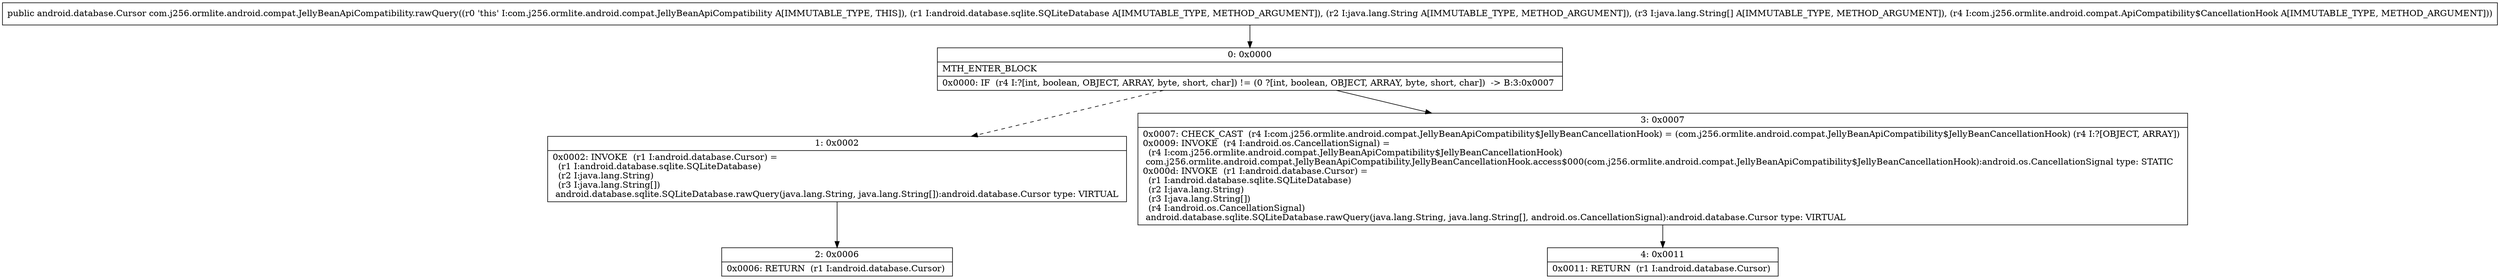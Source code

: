 digraph "CFG forcom.j256.ormlite.android.compat.JellyBeanApiCompatibility.rawQuery(Landroid\/database\/sqlite\/SQLiteDatabase;Ljava\/lang\/String;[Ljava\/lang\/String;Lcom\/j256\/ormlite\/android\/compat\/ApiCompatibility$CancellationHook;)Landroid\/database\/Cursor;" {
Node_0 [shape=record,label="{0\:\ 0x0000|MTH_ENTER_BLOCK\l|0x0000: IF  (r4 I:?[int, boolean, OBJECT, ARRAY, byte, short, char]) != (0 ?[int, boolean, OBJECT, ARRAY, byte, short, char])  \-\> B:3:0x0007 \l}"];
Node_1 [shape=record,label="{1\:\ 0x0002|0x0002: INVOKE  (r1 I:android.database.Cursor) = \l  (r1 I:android.database.sqlite.SQLiteDatabase)\l  (r2 I:java.lang.String)\l  (r3 I:java.lang.String[])\l android.database.sqlite.SQLiteDatabase.rawQuery(java.lang.String, java.lang.String[]):android.database.Cursor type: VIRTUAL \l}"];
Node_2 [shape=record,label="{2\:\ 0x0006|0x0006: RETURN  (r1 I:android.database.Cursor) \l}"];
Node_3 [shape=record,label="{3\:\ 0x0007|0x0007: CHECK_CAST  (r4 I:com.j256.ormlite.android.compat.JellyBeanApiCompatibility$JellyBeanCancellationHook) = (com.j256.ormlite.android.compat.JellyBeanApiCompatibility$JellyBeanCancellationHook) (r4 I:?[OBJECT, ARRAY]) \l0x0009: INVOKE  (r4 I:android.os.CancellationSignal) = \l  (r4 I:com.j256.ormlite.android.compat.JellyBeanApiCompatibility$JellyBeanCancellationHook)\l com.j256.ormlite.android.compat.JellyBeanApiCompatibility.JellyBeanCancellationHook.access$000(com.j256.ormlite.android.compat.JellyBeanApiCompatibility$JellyBeanCancellationHook):android.os.CancellationSignal type: STATIC \l0x000d: INVOKE  (r1 I:android.database.Cursor) = \l  (r1 I:android.database.sqlite.SQLiteDatabase)\l  (r2 I:java.lang.String)\l  (r3 I:java.lang.String[])\l  (r4 I:android.os.CancellationSignal)\l android.database.sqlite.SQLiteDatabase.rawQuery(java.lang.String, java.lang.String[], android.os.CancellationSignal):android.database.Cursor type: VIRTUAL \l}"];
Node_4 [shape=record,label="{4\:\ 0x0011|0x0011: RETURN  (r1 I:android.database.Cursor) \l}"];
MethodNode[shape=record,label="{public android.database.Cursor com.j256.ormlite.android.compat.JellyBeanApiCompatibility.rawQuery((r0 'this' I:com.j256.ormlite.android.compat.JellyBeanApiCompatibility A[IMMUTABLE_TYPE, THIS]), (r1 I:android.database.sqlite.SQLiteDatabase A[IMMUTABLE_TYPE, METHOD_ARGUMENT]), (r2 I:java.lang.String A[IMMUTABLE_TYPE, METHOD_ARGUMENT]), (r3 I:java.lang.String[] A[IMMUTABLE_TYPE, METHOD_ARGUMENT]), (r4 I:com.j256.ormlite.android.compat.ApiCompatibility$CancellationHook A[IMMUTABLE_TYPE, METHOD_ARGUMENT])) }"];
MethodNode -> Node_0;
Node_0 -> Node_1[style=dashed];
Node_0 -> Node_3;
Node_1 -> Node_2;
Node_3 -> Node_4;
}

